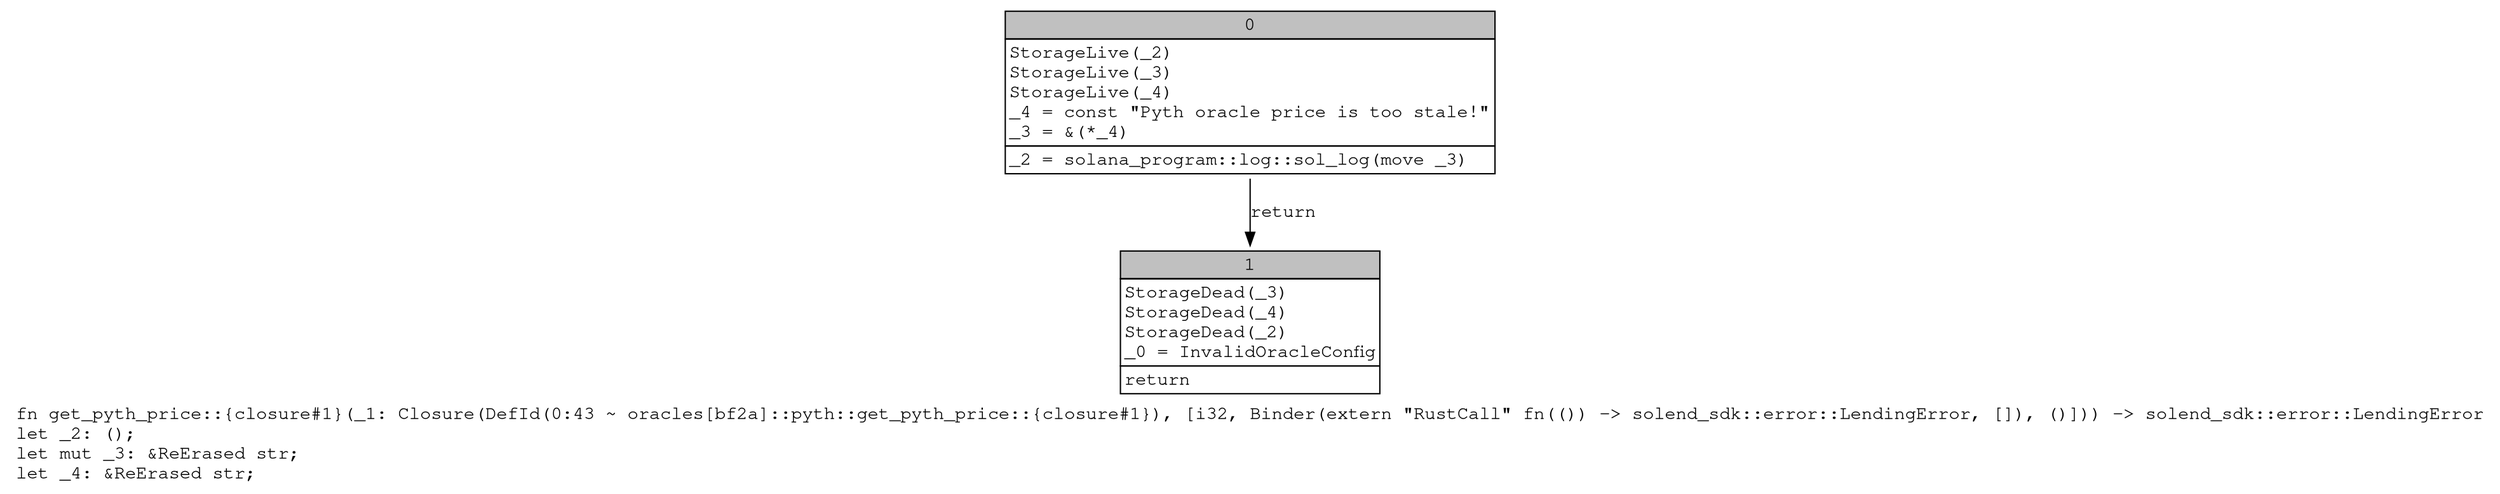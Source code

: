 digraph Mir_0_43 {
    graph [fontname="Courier, monospace"];
    node [fontname="Courier, monospace"];
    edge [fontname="Courier, monospace"];
    label=<fn get_pyth_price::{closure#1}(_1: Closure(DefId(0:43 ~ oracles[bf2a]::pyth::get_pyth_price::{closure#1}), [i32, Binder(extern &quot;RustCall&quot; fn(()) -&gt; solend_sdk::error::LendingError, []), ()])) -&gt; solend_sdk::error::LendingError<br align="left"/>let _2: ();<br align="left"/>let mut _3: &amp;ReErased str;<br align="left"/>let _4: &amp;ReErased str;<br align="left"/>>;
    bb0__0_43 [shape="none", label=<<table border="0" cellborder="1" cellspacing="0"><tr><td bgcolor="gray" align="center" colspan="1">0</td></tr><tr><td align="left" balign="left">StorageLive(_2)<br/>StorageLive(_3)<br/>StorageLive(_4)<br/>_4 = const &quot;Pyth oracle price is too stale!&quot;<br/>_3 = &amp;(*_4)<br/></td></tr><tr><td align="left">_2 = solana_program::log::sol_log(move _3)</td></tr></table>>];
    bb1__0_43 [shape="none", label=<<table border="0" cellborder="1" cellspacing="0"><tr><td bgcolor="gray" align="center" colspan="1">1</td></tr><tr><td align="left" balign="left">StorageDead(_3)<br/>StorageDead(_4)<br/>StorageDead(_2)<br/>_0 = InvalidOracleConfig<br/></td></tr><tr><td align="left">return</td></tr></table>>];
    bb0__0_43 -> bb1__0_43 [label="return"];
}
